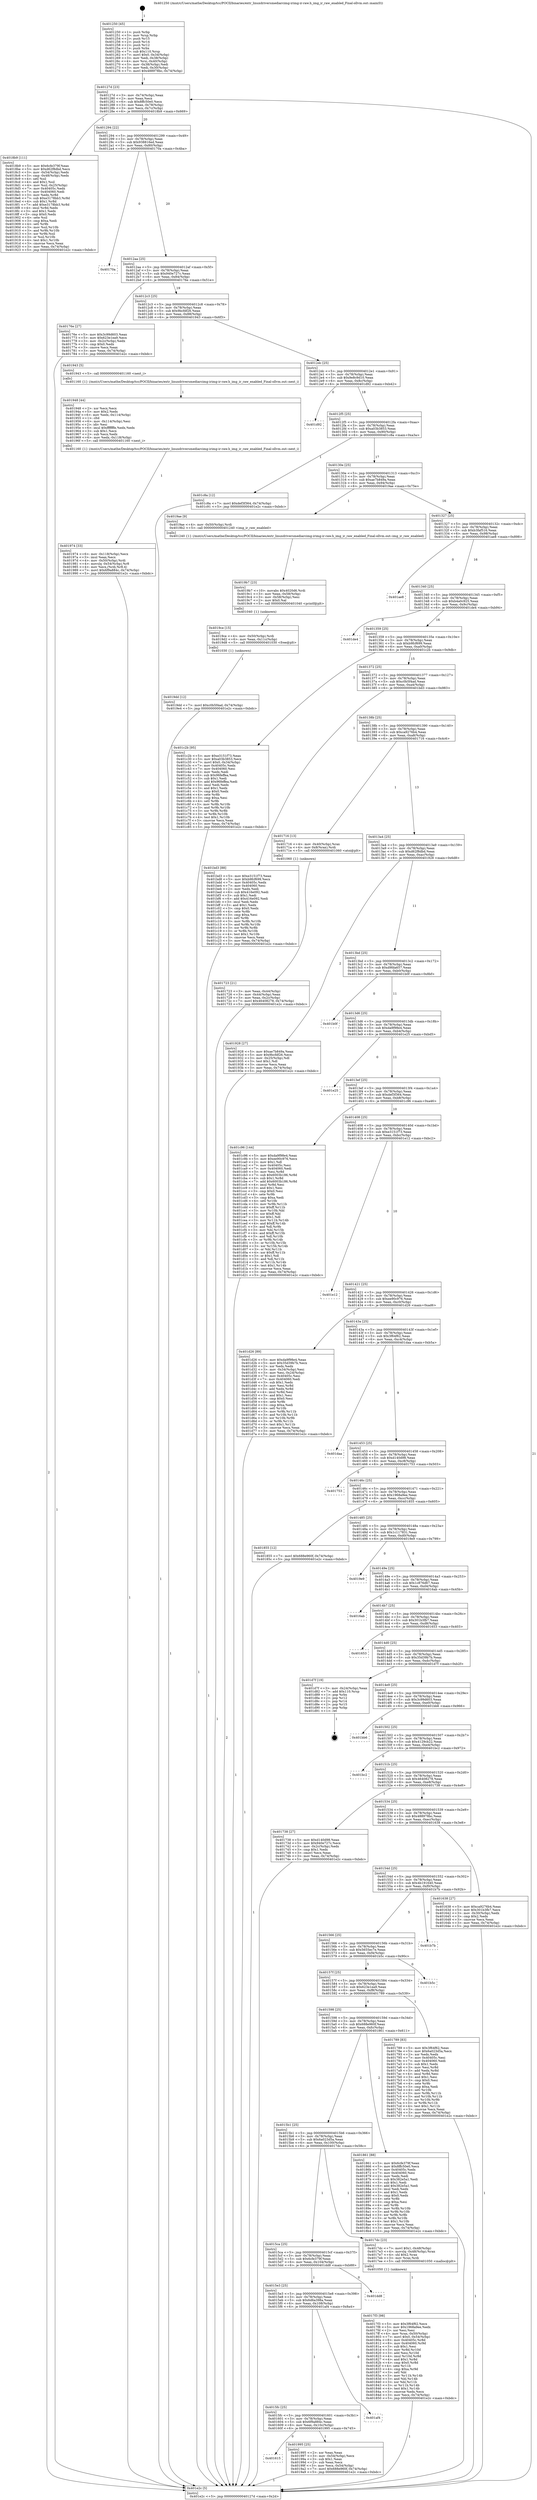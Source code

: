 digraph "0x401250" {
  label = "0x401250 (/mnt/c/Users/mathe/Desktop/tcc/POCII/binaries/extr_linuxdriversmediarcimg-irimg-ir-raw.h_img_ir_raw_enabled_Final-ollvm.out::main(0))"
  labelloc = "t"
  node[shape=record]

  Entry [label="",width=0.3,height=0.3,shape=circle,fillcolor=black,style=filled]
  "0x40127d" [label="{
     0x40127d [23]\l
     | [instrs]\l
     &nbsp;&nbsp;0x40127d \<+3\>: mov -0x74(%rbp),%eax\l
     &nbsp;&nbsp;0x401280 \<+2\>: mov %eax,%ecx\l
     &nbsp;&nbsp;0x401282 \<+6\>: sub $0x8ffc50e0,%ecx\l
     &nbsp;&nbsp;0x401288 \<+3\>: mov %eax,-0x78(%rbp)\l
     &nbsp;&nbsp;0x40128b \<+3\>: mov %ecx,-0x7c(%rbp)\l
     &nbsp;&nbsp;0x40128e \<+6\>: je 00000000004018b9 \<main+0x669\>\l
  }"]
  "0x4018b9" [label="{
     0x4018b9 [111]\l
     | [instrs]\l
     &nbsp;&nbsp;0x4018b9 \<+5\>: mov $0x6cfe379f,%eax\l
     &nbsp;&nbsp;0x4018be \<+5\>: mov $0xd62f8dbd,%ecx\l
     &nbsp;&nbsp;0x4018c3 \<+3\>: mov -0x54(%rbp),%edx\l
     &nbsp;&nbsp;0x4018c6 \<+3\>: cmp -0x48(%rbp),%edx\l
     &nbsp;&nbsp;0x4018c9 \<+4\>: setl %sil\l
     &nbsp;&nbsp;0x4018cd \<+4\>: and $0x1,%sil\l
     &nbsp;&nbsp;0x4018d1 \<+4\>: mov %sil,-0x25(%rbp)\l
     &nbsp;&nbsp;0x4018d5 \<+7\>: mov 0x40405c,%edx\l
     &nbsp;&nbsp;0x4018dc \<+7\>: mov 0x404060,%edi\l
     &nbsp;&nbsp;0x4018e3 \<+3\>: mov %edx,%r8d\l
     &nbsp;&nbsp;0x4018e6 \<+7\>: sub $0xe3178bb3,%r8d\l
     &nbsp;&nbsp;0x4018ed \<+4\>: sub $0x1,%r8d\l
     &nbsp;&nbsp;0x4018f1 \<+7\>: add $0xe3178bb3,%r8d\l
     &nbsp;&nbsp;0x4018f8 \<+4\>: imul %r8d,%edx\l
     &nbsp;&nbsp;0x4018fc \<+3\>: and $0x1,%edx\l
     &nbsp;&nbsp;0x4018ff \<+3\>: cmp $0x0,%edx\l
     &nbsp;&nbsp;0x401902 \<+4\>: sete %sil\l
     &nbsp;&nbsp;0x401906 \<+3\>: cmp $0xa,%edi\l
     &nbsp;&nbsp;0x401909 \<+4\>: setl %r9b\l
     &nbsp;&nbsp;0x40190d \<+3\>: mov %sil,%r10b\l
     &nbsp;&nbsp;0x401910 \<+3\>: and %r9b,%r10b\l
     &nbsp;&nbsp;0x401913 \<+3\>: xor %r9b,%sil\l
     &nbsp;&nbsp;0x401916 \<+3\>: or %sil,%r10b\l
     &nbsp;&nbsp;0x401919 \<+4\>: test $0x1,%r10b\l
     &nbsp;&nbsp;0x40191d \<+3\>: cmovne %ecx,%eax\l
     &nbsp;&nbsp;0x401920 \<+3\>: mov %eax,-0x74(%rbp)\l
     &nbsp;&nbsp;0x401923 \<+5\>: jmp 0000000000401e2c \<main+0xbdc\>\l
  }"]
  "0x401294" [label="{
     0x401294 [22]\l
     | [instrs]\l
     &nbsp;&nbsp;0x401294 \<+5\>: jmp 0000000000401299 \<main+0x49\>\l
     &nbsp;&nbsp;0x401299 \<+3\>: mov -0x78(%rbp),%eax\l
     &nbsp;&nbsp;0x40129c \<+5\>: sub $0x938816ed,%eax\l
     &nbsp;&nbsp;0x4012a1 \<+3\>: mov %eax,-0x80(%rbp)\l
     &nbsp;&nbsp;0x4012a4 \<+6\>: je 000000000040170a \<main+0x4ba\>\l
  }"]
  Exit [label="",width=0.3,height=0.3,shape=circle,fillcolor=black,style=filled,peripheries=2]
  "0x40170a" [label="{
     0x40170a\l
  }", style=dashed]
  "0x4012aa" [label="{
     0x4012aa [25]\l
     | [instrs]\l
     &nbsp;&nbsp;0x4012aa \<+5\>: jmp 00000000004012af \<main+0x5f\>\l
     &nbsp;&nbsp;0x4012af \<+3\>: mov -0x78(%rbp),%eax\l
     &nbsp;&nbsp;0x4012b2 \<+5\>: sub $0x940e727c,%eax\l
     &nbsp;&nbsp;0x4012b7 \<+6\>: mov %eax,-0x84(%rbp)\l
     &nbsp;&nbsp;0x4012bd \<+6\>: je 000000000040176e \<main+0x51e\>\l
  }"]
  "0x4019dd" [label="{
     0x4019dd [12]\l
     | [instrs]\l
     &nbsp;&nbsp;0x4019dd \<+7\>: movl $0xc0b5f4ad,-0x74(%rbp)\l
     &nbsp;&nbsp;0x4019e4 \<+5\>: jmp 0000000000401e2c \<main+0xbdc\>\l
  }"]
  "0x40176e" [label="{
     0x40176e [27]\l
     | [instrs]\l
     &nbsp;&nbsp;0x40176e \<+5\>: mov $0x3c99d603,%eax\l
     &nbsp;&nbsp;0x401773 \<+5\>: mov $0x623e1ea9,%ecx\l
     &nbsp;&nbsp;0x401778 \<+3\>: mov -0x2c(%rbp),%edx\l
     &nbsp;&nbsp;0x40177b \<+3\>: cmp $0x0,%edx\l
     &nbsp;&nbsp;0x40177e \<+3\>: cmove %ecx,%eax\l
     &nbsp;&nbsp;0x401781 \<+3\>: mov %eax,-0x74(%rbp)\l
     &nbsp;&nbsp;0x401784 \<+5\>: jmp 0000000000401e2c \<main+0xbdc\>\l
  }"]
  "0x4012c3" [label="{
     0x4012c3 [25]\l
     | [instrs]\l
     &nbsp;&nbsp;0x4012c3 \<+5\>: jmp 00000000004012c8 \<main+0x78\>\l
     &nbsp;&nbsp;0x4012c8 \<+3\>: mov -0x78(%rbp),%eax\l
     &nbsp;&nbsp;0x4012cb \<+5\>: sub $0x9bcfdf26,%eax\l
     &nbsp;&nbsp;0x4012d0 \<+6\>: mov %eax,-0x88(%rbp)\l
     &nbsp;&nbsp;0x4012d6 \<+6\>: je 0000000000401943 \<main+0x6f3\>\l
  }"]
  "0x4019ce" [label="{
     0x4019ce [15]\l
     | [instrs]\l
     &nbsp;&nbsp;0x4019ce \<+4\>: mov -0x50(%rbp),%rdi\l
     &nbsp;&nbsp;0x4019d2 \<+6\>: mov %eax,-0x11c(%rbp)\l
     &nbsp;&nbsp;0x4019d8 \<+5\>: call 0000000000401030 \<free@plt\>\l
     | [calls]\l
     &nbsp;&nbsp;0x401030 \{1\} (unknown)\l
  }"]
  "0x401943" [label="{
     0x401943 [5]\l
     | [instrs]\l
     &nbsp;&nbsp;0x401943 \<+5\>: call 0000000000401160 \<next_i\>\l
     | [calls]\l
     &nbsp;&nbsp;0x401160 \{1\} (/mnt/c/Users/mathe/Desktop/tcc/POCII/binaries/extr_linuxdriversmediarcimg-irimg-ir-raw.h_img_ir_raw_enabled_Final-ollvm.out::next_i)\l
  }"]
  "0x4012dc" [label="{
     0x4012dc [25]\l
     | [instrs]\l
     &nbsp;&nbsp;0x4012dc \<+5\>: jmp 00000000004012e1 \<main+0x91\>\l
     &nbsp;&nbsp;0x4012e1 \<+3\>: mov -0x78(%rbp),%eax\l
     &nbsp;&nbsp;0x4012e4 \<+5\>: sub $0x9e8c9d10,%eax\l
     &nbsp;&nbsp;0x4012e9 \<+6\>: mov %eax,-0x8c(%rbp)\l
     &nbsp;&nbsp;0x4012ef \<+6\>: je 0000000000401d92 \<main+0xb42\>\l
  }"]
  "0x4019b7" [label="{
     0x4019b7 [23]\l
     | [instrs]\l
     &nbsp;&nbsp;0x4019b7 \<+10\>: movabs $0x4020d6,%rdi\l
     &nbsp;&nbsp;0x4019c1 \<+3\>: mov %eax,-0x58(%rbp)\l
     &nbsp;&nbsp;0x4019c4 \<+3\>: mov -0x58(%rbp),%esi\l
     &nbsp;&nbsp;0x4019c7 \<+2\>: mov $0x0,%al\l
     &nbsp;&nbsp;0x4019c9 \<+5\>: call 0000000000401040 \<printf@plt\>\l
     | [calls]\l
     &nbsp;&nbsp;0x401040 \{1\} (unknown)\l
  }"]
  "0x401d92" [label="{
     0x401d92\l
  }", style=dashed]
  "0x4012f5" [label="{
     0x4012f5 [25]\l
     | [instrs]\l
     &nbsp;&nbsp;0x4012f5 \<+5\>: jmp 00000000004012fa \<main+0xaa\>\l
     &nbsp;&nbsp;0x4012fa \<+3\>: mov -0x78(%rbp),%eax\l
     &nbsp;&nbsp;0x4012fd \<+5\>: sub $0xa03b3853,%eax\l
     &nbsp;&nbsp;0x401302 \<+6\>: mov %eax,-0x90(%rbp)\l
     &nbsp;&nbsp;0x401308 \<+6\>: je 0000000000401c8a \<main+0xa3a\>\l
  }"]
  "0x401615" [label="{
     0x401615\l
  }", style=dashed]
  "0x401c8a" [label="{
     0x401c8a [12]\l
     | [instrs]\l
     &nbsp;&nbsp;0x401c8a \<+7\>: movl $0xdef3f364,-0x74(%rbp)\l
     &nbsp;&nbsp;0x401c91 \<+5\>: jmp 0000000000401e2c \<main+0xbdc\>\l
  }"]
  "0x40130e" [label="{
     0x40130e [25]\l
     | [instrs]\l
     &nbsp;&nbsp;0x40130e \<+5\>: jmp 0000000000401313 \<main+0xc3\>\l
     &nbsp;&nbsp;0x401313 \<+3\>: mov -0x78(%rbp),%eax\l
     &nbsp;&nbsp;0x401316 \<+5\>: sub $0xae7b849a,%eax\l
     &nbsp;&nbsp;0x40131b \<+6\>: mov %eax,-0x94(%rbp)\l
     &nbsp;&nbsp;0x401321 \<+6\>: je 00000000004019ae \<main+0x75e\>\l
  }"]
  "0x401995" [label="{
     0x401995 [25]\l
     | [instrs]\l
     &nbsp;&nbsp;0x401995 \<+2\>: xor %eax,%eax\l
     &nbsp;&nbsp;0x401997 \<+3\>: mov -0x54(%rbp),%ecx\l
     &nbsp;&nbsp;0x40199a \<+3\>: sub $0x1,%eax\l
     &nbsp;&nbsp;0x40199d \<+2\>: sub %eax,%ecx\l
     &nbsp;&nbsp;0x40199f \<+3\>: mov %ecx,-0x54(%rbp)\l
     &nbsp;&nbsp;0x4019a2 \<+7\>: movl $0x688e960f,-0x74(%rbp)\l
     &nbsp;&nbsp;0x4019a9 \<+5\>: jmp 0000000000401e2c \<main+0xbdc\>\l
  }"]
  "0x4019ae" [label="{
     0x4019ae [9]\l
     | [instrs]\l
     &nbsp;&nbsp;0x4019ae \<+4\>: mov -0x50(%rbp),%rdi\l
     &nbsp;&nbsp;0x4019b2 \<+5\>: call 0000000000401240 \<img_ir_raw_enabled\>\l
     | [calls]\l
     &nbsp;&nbsp;0x401240 \{1\} (/mnt/c/Users/mathe/Desktop/tcc/POCII/binaries/extr_linuxdriversmediarcimg-irimg-ir-raw.h_img_ir_raw_enabled_Final-ollvm.out::img_ir_raw_enabled)\l
  }"]
  "0x401327" [label="{
     0x401327 [25]\l
     | [instrs]\l
     &nbsp;&nbsp;0x401327 \<+5\>: jmp 000000000040132c \<main+0xdc\>\l
     &nbsp;&nbsp;0x40132c \<+3\>: mov -0x78(%rbp),%eax\l
     &nbsp;&nbsp;0x40132f \<+5\>: sub $0xb3faf516,%eax\l
     &nbsp;&nbsp;0x401334 \<+6\>: mov %eax,-0x98(%rbp)\l
     &nbsp;&nbsp;0x40133a \<+6\>: je 0000000000401ae8 \<main+0x898\>\l
  }"]
  "0x4015fc" [label="{
     0x4015fc [25]\l
     | [instrs]\l
     &nbsp;&nbsp;0x4015fc \<+5\>: jmp 0000000000401601 \<main+0x3b1\>\l
     &nbsp;&nbsp;0x401601 \<+3\>: mov -0x78(%rbp),%eax\l
     &nbsp;&nbsp;0x401604 \<+5\>: sub $0x6f9a884c,%eax\l
     &nbsp;&nbsp;0x401609 \<+6\>: mov %eax,-0x10c(%rbp)\l
     &nbsp;&nbsp;0x40160f \<+6\>: je 0000000000401995 \<main+0x745\>\l
  }"]
  "0x401ae8" [label="{
     0x401ae8\l
  }", style=dashed]
  "0x401340" [label="{
     0x401340 [25]\l
     | [instrs]\l
     &nbsp;&nbsp;0x401340 \<+5\>: jmp 0000000000401345 \<main+0xf5\>\l
     &nbsp;&nbsp;0x401345 \<+3\>: mov -0x78(%rbp),%eax\l
     &nbsp;&nbsp;0x401348 \<+5\>: sub $0xb4a0c925,%eax\l
     &nbsp;&nbsp;0x40134d \<+6\>: mov %eax,-0x9c(%rbp)\l
     &nbsp;&nbsp;0x401353 \<+6\>: je 0000000000401de4 \<main+0xb94\>\l
  }"]
  "0x401af4" [label="{
     0x401af4\l
  }", style=dashed]
  "0x401de4" [label="{
     0x401de4\l
  }", style=dashed]
  "0x401359" [label="{
     0x401359 [25]\l
     | [instrs]\l
     &nbsp;&nbsp;0x401359 \<+5\>: jmp 000000000040135e \<main+0x10e\>\l
     &nbsp;&nbsp;0x40135e \<+3\>: mov -0x78(%rbp),%eax\l
     &nbsp;&nbsp;0x401361 \<+5\>: sub $0xb9fcf699,%eax\l
     &nbsp;&nbsp;0x401366 \<+6\>: mov %eax,-0xa0(%rbp)\l
     &nbsp;&nbsp;0x40136c \<+6\>: je 0000000000401c2b \<main+0x9db\>\l
  }"]
  "0x4015e3" [label="{
     0x4015e3 [25]\l
     | [instrs]\l
     &nbsp;&nbsp;0x4015e3 \<+5\>: jmp 00000000004015e8 \<main+0x398\>\l
     &nbsp;&nbsp;0x4015e8 \<+3\>: mov -0x78(%rbp),%eax\l
     &nbsp;&nbsp;0x4015eb \<+5\>: sub $0x6d6a398a,%eax\l
     &nbsp;&nbsp;0x4015f0 \<+6\>: mov %eax,-0x108(%rbp)\l
     &nbsp;&nbsp;0x4015f6 \<+6\>: je 0000000000401af4 \<main+0x8a4\>\l
  }"]
  "0x401c2b" [label="{
     0x401c2b [95]\l
     | [instrs]\l
     &nbsp;&nbsp;0x401c2b \<+5\>: mov $0xe3151f73,%eax\l
     &nbsp;&nbsp;0x401c30 \<+5\>: mov $0xa03b3853,%ecx\l
     &nbsp;&nbsp;0x401c35 \<+7\>: movl $0x0,-0x34(%rbp)\l
     &nbsp;&nbsp;0x401c3c \<+7\>: mov 0x40405c,%edx\l
     &nbsp;&nbsp;0x401c43 \<+7\>: mov 0x404060,%esi\l
     &nbsp;&nbsp;0x401c4a \<+2\>: mov %edx,%edi\l
     &nbsp;&nbsp;0x401c4c \<+6\>: sub $0x96feffea,%edi\l
     &nbsp;&nbsp;0x401c52 \<+3\>: sub $0x1,%edi\l
     &nbsp;&nbsp;0x401c55 \<+6\>: add $0x96feffea,%edi\l
     &nbsp;&nbsp;0x401c5b \<+3\>: imul %edi,%edx\l
     &nbsp;&nbsp;0x401c5e \<+3\>: and $0x1,%edx\l
     &nbsp;&nbsp;0x401c61 \<+3\>: cmp $0x0,%edx\l
     &nbsp;&nbsp;0x401c64 \<+4\>: sete %r8b\l
     &nbsp;&nbsp;0x401c68 \<+3\>: cmp $0xa,%esi\l
     &nbsp;&nbsp;0x401c6b \<+4\>: setl %r9b\l
     &nbsp;&nbsp;0x401c6f \<+3\>: mov %r8b,%r10b\l
     &nbsp;&nbsp;0x401c72 \<+3\>: and %r9b,%r10b\l
     &nbsp;&nbsp;0x401c75 \<+3\>: xor %r9b,%r8b\l
     &nbsp;&nbsp;0x401c78 \<+3\>: or %r8b,%r10b\l
     &nbsp;&nbsp;0x401c7b \<+4\>: test $0x1,%r10b\l
     &nbsp;&nbsp;0x401c7f \<+3\>: cmovne %ecx,%eax\l
     &nbsp;&nbsp;0x401c82 \<+3\>: mov %eax,-0x74(%rbp)\l
     &nbsp;&nbsp;0x401c85 \<+5\>: jmp 0000000000401e2c \<main+0xbdc\>\l
  }"]
  "0x401372" [label="{
     0x401372 [25]\l
     | [instrs]\l
     &nbsp;&nbsp;0x401372 \<+5\>: jmp 0000000000401377 \<main+0x127\>\l
     &nbsp;&nbsp;0x401377 \<+3\>: mov -0x78(%rbp),%eax\l
     &nbsp;&nbsp;0x40137a \<+5\>: sub $0xc0b5f4ad,%eax\l
     &nbsp;&nbsp;0x40137f \<+6\>: mov %eax,-0xa4(%rbp)\l
     &nbsp;&nbsp;0x401385 \<+6\>: je 0000000000401bd3 \<main+0x983\>\l
  }"]
  "0x401dd8" [label="{
     0x401dd8\l
  }", style=dashed]
  "0x401bd3" [label="{
     0x401bd3 [88]\l
     | [instrs]\l
     &nbsp;&nbsp;0x401bd3 \<+5\>: mov $0xe3151f73,%eax\l
     &nbsp;&nbsp;0x401bd8 \<+5\>: mov $0xb9fcf699,%ecx\l
     &nbsp;&nbsp;0x401bdd \<+7\>: mov 0x40405c,%edx\l
     &nbsp;&nbsp;0x401be4 \<+7\>: mov 0x404060,%esi\l
     &nbsp;&nbsp;0x401beb \<+2\>: mov %edx,%edi\l
     &nbsp;&nbsp;0x401bed \<+6\>: sub $0x416e092,%edi\l
     &nbsp;&nbsp;0x401bf3 \<+3\>: sub $0x1,%edi\l
     &nbsp;&nbsp;0x401bf6 \<+6\>: add $0x416e092,%edi\l
     &nbsp;&nbsp;0x401bfc \<+3\>: imul %edi,%edx\l
     &nbsp;&nbsp;0x401bff \<+3\>: and $0x1,%edx\l
     &nbsp;&nbsp;0x401c02 \<+3\>: cmp $0x0,%edx\l
     &nbsp;&nbsp;0x401c05 \<+4\>: sete %r8b\l
     &nbsp;&nbsp;0x401c09 \<+3\>: cmp $0xa,%esi\l
     &nbsp;&nbsp;0x401c0c \<+4\>: setl %r9b\l
     &nbsp;&nbsp;0x401c10 \<+3\>: mov %r8b,%r10b\l
     &nbsp;&nbsp;0x401c13 \<+3\>: and %r9b,%r10b\l
     &nbsp;&nbsp;0x401c16 \<+3\>: xor %r9b,%r8b\l
     &nbsp;&nbsp;0x401c19 \<+3\>: or %r8b,%r10b\l
     &nbsp;&nbsp;0x401c1c \<+4\>: test $0x1,%r10b\l
     &nbsp;&nbsp;0x401c20 \<+3\>: cmovne %ecx,%eax\l
     &nbsp;&nbsp;0x401c23 \<+3\>: mov %eax,-0x74(%rbp)\l
     &nbsp;&nbsp;0x401c26 \<+5\>: jmp 0000000000401e2c \<main+0xbdc\>\l
  }"]
  "0x40138b" [label="{
     0x40138b [25]\l
     | [instrs]\l
     &nbsp;&nbsp;0x40138b \<+5\>: jmp 0000000000401390 \<main+0x140\>\l
     &nbsp;&nbsp;0x401390 \<+3\>: mov -0x78(%rbp),%eax\l
     &nbsp;&nbsp;0x401393 \<+5\>: sub $0xca9276b4,%eax\l
     &nbsp;&nbsp;0x401398 \<+6\>: mov %eax,-0xa8(%rbp)\l
     &nbsp;&nbsp;0x40139e \<+6\>: je 0000000000401716 \<main+0x4c6\>\l
  }"]
  "0x401974" [label="{
     0x401974 [33]\l
     | [instrs]\l
     &nbsp;&nbsp;0x401974 \<+6\>: mov -0x118(%rbp),%ecx\l
     &nbsp;&nbsp;0x40197a \<+3\>: imul %eax,%ecx\l
     &nbsp;&nbsp;0x40197d \<+4\>: mov -0x50(%rbp),%rdi\l
     &nbsp;&nbsp;0x401981 \<+4\>: movslq -0x54(%rbp),%r8\l
     &nbsp;&nbsp;0x401985 \<+4\>: mov %ecx,(%rdi,%r8,4)\l
     &nbsp;&nbsp;0x401989 \<+7\>: movl $0x6f9a884c,-0x74(%rbp)\l
     &nbsp;&nbsp;0x401990 \<+5\>: jmp 0000000000401e2c \<main+0xbdc\>\l
  }"]
  "0x401716" [label="{
     0x401716 [13]\l
     | [instrs]\l
     &nbsp;&nbsp;0x401716 \<+4\>: mov -0x40(%rbp),%rax\l
     &nbsp;&nbsp;0x40171a \<+4\>: mov 0x8(%rax),%rdi\l
     &nbsp;&nbsp;0x40171e \<+5\>: call 0000000000401060 \<atoi@plt\>\l
     | [calls]\l
     &nbsp;&nbsp;0x401060 \{1\} (unknown)\l
  }"]
  "0x4013a4" [label="{
     0x4013a4 [25]\l
     | [instrs]\l
     &nbsp;&nbsp;0x4013a4 \<+5\>: jmp 00000000004013a9 \<main+0x159\>\l
     &nbsp;&nbsp;0x4013a9 \<+3\>: mov -0x78(%rbp),%eax\l
     &nbsp;&nbsp;0x4013ac \<+5\>: sub $0xd62f8dbd,%eax\l
     &nbsp;&nbsp;0x4013b1 \<+6\>: mov %eax,-0xac(%rbp)\l
     &nbsp;&nbsp;0x4013b7 \<+6\>: je 0000000000401928 \<main+0x6d8\>\l
  }"]
  "0x401948" [label="{
     0x401948 [44]\l
     | [instrs]\l
     &nbsp;&nbsp;0x401948 \<+2\>: xor %ecx,%ecx\l
     &nbsp;&nbsp;0x40194a \<+5\>: mov $0x2,%edx\l
     &nbsp;&nbsp;0x40194f \<+6\>: mov %edx,-0x114(%rbp)\l
     &nbsp;&nbsp;0x401955 \<+1\>: cltd\l
     &nbsp;&nbsp;0x401956 \<+6\>: mov -0x114(%rbp),%esi\l
     &nbsp;&nbsp;0x40195c \<+2\>: idiv %esi\l
     &nbsp;&nbsp;0x40195e \<+6\>: imul $0xfffffffe,%edx,%edx\l
     &nbsp;&nbsp;0x401964 \<+3\>: sub $0x1,%ecx\l
     &nbsp;&nbsp;0x401967 \<+2\>: sub %ecx,%edx\l
     &nbsp;&nbsp;0x401969 \<+6\>: mov %edx,-0x118(%rbp)\l
     &nbsp;&nbsp;0x40196f \<+5\>: call 0000000000401160 \<next_i\>\l
     | [calls]\l
     &nbsp;&nbsp;0x401160 \{1\} (/mnt/c/Users/mathe/Desktop/tcc/POCII/binaries/extr_linuxdriversmediarcimg-irimg-ir-raw.h_img_ir_raw_enabled_Final-ollvm.out::next_i)\l
  }"]
  "0x401928" [label="{
     0x401928 [27]\l
     | [instrs]\l
     &nbsp;&nbsp;0x401928 \<+5\>: mov $0xae7b849a,%eax\l
     &nbsp;&nbsp;0x40192d \<+5\>: mov $0x9bcfdf26,%ecx\l
     &nbsp;&nbsp;0x401932 \<+3\>: mov -0x25(%rbp),%dl\l
     &nbsp;&nbsp;0x401935 \<+3\>: test $0x1,%dl\l
     &nbsp;&nbsp;0x401938 \<+3\>: cmovne %ecx,%eax\l
     &nbsp;&nbsp;0x40193b \<+3\>: mov %eax,-0x74(%rbp)\l
     &nbsp;&nbsp;0x40193e \<+5\>: jmp 0000000000401e2c \<main+0xbdc\>\l
  }"]
  "0x4013bd" [label="{
     0x4013bd [25]\l
     | [instrs]\l
     &nbsp;&nbsp;0x4013bd \<+5\>: jmp 00000000004013c2 \<main+0x172\>\l
     &nbsp;&nbsp;0x4013c2 \<+3\>: mov -0x78(%rbp),%eax\l
     &nbsp;&nbsp;0x4013c5 \<+5\>: sub $0xd9fda657,%eax\l
     &nbsp;&nbsp;0x4013ca \<+6\>: mov %eax,-0xb0(%rbp)\l
     &nbsp;&nbsp;0x4013d0 \<+6\>: je 0000000000401b0f \<main+0x8bf\>\l
  }"]
  "0x4017f3" [label="{
     0x4017f3 [98]\l
     | [instrs]\l
     &nbsp;&nbsp;0x4017f3 \<+5\>: mov $0x3f64f62,%ecx\l
     &nbsp;&nbsp;0x4017f8 \<+5\>: mov $0x1968a9ee,%edx\l
     &nbsp;&nbsp;0x4017fd \<+2\>: xor %esi,%esi\l
     &nbsp;&nbsp;0x4017ff \<+4\>: mov %rax,-0x50(%rbp)\l
     &nbsp;&nbsp;0x401803 \<+7\>: movl $0x0,-0x54(%rbp)\l
     &nbsp;&nbsp;0x40180a \<+8\>: mov 0x40405c,%r8d\l
     &nbsp;&nbsp;0x401812 \<+8\>: mov 0x404060,%r9d\l
     &nbsp;&nbsp;0x40181a \<+3\>: sub $0x1,%esi\l
     &nbsp;&nbsp;0x40181d \<+3\>: mov %r8d,%r10d\l
     &nbsp;&nbsp;0x401820 \<+3\>: add %esi,%r10d\l
     &nbsp;&nbsp;0x401823 \<+4\>: imul %r10d,%r8d\l
     &nbsp;&nbsp;0x401827 \<+4\>: and $0x1,%r8d\l
     &nbsp;&nbsp;0x40182b \<+4\>: cmp $0x0,%r8d\l
     &nbsp;&nbsp;0x40182f \<+4\>: sete %r11b\l
     &nbsp;&nbsp;0x401833 \<+4\>: cmp $0xa,%r9d\l
     &nbsp;&nbsp;0x401837 \<+3\>: setl %bl\l
     &nbsp;&nbsp;0x40183a \<+3\>: mov %r11b,%r14b\l
     &nbsp;&nbsp;0x40183d \<+3\>: and %bl,%r14b\l
     &nbsp;&nbsp;0x401840 \<+3\>: xor %bl,%r11b\l
     &nbsp;&nbsp;0x401843 \<+3\>: or %r11b,%r14b\l
     &nbsp;&nbsp;0x401846 \<+4\>: test $0x1,%r14b\l
     &nbsp;&nbsp;0x40184a \<+3\>: cmovne %edx,%ecx\l
     &nbsp;&nbsp;0x40184d \<+3\>: mov %ecx,-0x74(%rbp)\l
     &nbsp;&nbsp;0x401850 \<+5\>: jmp 0000000000401e2c \<main+0xbdc\>\l
  }"]
  "0x401b0f" [label="{
     0x401b0f\l
  }", style=dashed]
  "0x4013d6" [label="{
     0x4013d6 [25]\l
     | [instrs]\l
     &nbsp;&nbsp;0x4013d6 \<+5\>: jmp 00000000004013db \<main+0x18b\>\l
     &nbsp;&nbsp;0x4013db \<+3\>: mov -0x78(%rbp),%eax\l
     &nbsp;&nbsp;0x4013de \<+5\>: sub $0xda9f98e4,%eax\l
     &nbsp;&nbsp;0x4013e3 \<+6\>: mov %eax,-0xb4(%rbp)\l
     &nbsp;&nbsp;0x4013e9 \<+6\>: je 0000000000401e25 \<main+0xbd5\>\l
  }"]
  "0x4015ca" [label="{
     0x4015ca [25]\l
     | [instrs]\l
     &nbsp;&nbsp;0x4015ca \<+5\>: jmp 00000000004015cf \<main+0x37f\>\l
     &nbsp;&nbsp;0x4015cf \<+3\>: mov -0x78(%rbp),%eax\l
     &nbsp;&nbsp;0x4015d2 \<+5\>: sub $0x6cfe379f,%eax\l
     &nbsp;&nbsp;0x4015d7 \<+6\>: mov %eax,-0x104(%rbp)\l
     &nbsp;&nbsp;0x4015dd \<+6\>: je 0000000000401dd8 \<main+0xb88\>\l
  }"]
  "0x401e25" [label="{
     0x401e25\l
  }", style=dashed]
  "0x4013ef" [label="{
     0x4013ef [25]\l
     | [instrs]\l
     &nbsp;&nbsp;0x4013ef \<+5\>: jmp 00000000004013f4 \<main+0x1a4\>\l
     &nbsp;&nbsp;0x4013f4 \<+3\>: mov -0x78(%rbp),%eax\l
     &nbsp;&nbsp;0x4013f7 \<+5\>: sub $0xdef3f364,%eax\l
     &nbsp;&nbsp;0x4013fc \<+6\>: mov %eax,-0xb8(%rbp)\l
     &nbsp;&nbsp;0x401402 \<+6\>: je 0000000000401c96 \<main+0xa46\>\l
  }"]
  "0x4017dc" [label="{
     0x4017dc [23]\l
     | [instrs]\l
     &nbsp;&nbsp;0x4017dc \<+7\>: movl $0x1,-0x48(%rbp)\l
     &nbsp;&nbsp;0x4017e3 \<+4\>: movslq -0x48(%rbp),%rax\l
     &nbsp;&nbsp;0x4017e7 \<+4\>: shl $0x2,%rax\l
     &nbsp;&nbsp;0x4017eb \<+3\>: mov %rax,%rdi\l
     &nbsp;&nbsp;0x4017ee \<+5\>: call 0000000000401050 \<malloc@plt\>\l
     | [calls]\l
     &nbsp;&nbsp;0x401050 \{1\} (unknown)\l
  }"]
  "0x401c96" [label="{
     0x401c96 [144]\l
     | [instrs]\l
     &nbsp;&nbsp;0x401c96 \<+5\>: mov $0xda9f98e4,%eax\l
     &nbsp;&nbsp;0x401c9b \<+5\>: mov $0xee90c976,%ecx\l
     &nbsp;&nbsp;0x401ca0 \<+2\>: mov $0x1,%dl\l
     &nbsp;&nbsp;0x401ca2 \<+7\>: mov 0x40405c,%esi\l
     &nbsp;&nbsp;0x401ca9 \<+7\>: mov 0x404060,%edi\l
     &nbsp;&nbsp;0x401cb0 \<+3\>: mov %esi,%r8d\l
     &nbsp;&nbsp;0x401cb3 \<+7\>: sub $0x6003b186,%r8d\l
     &nbsp;&nbsp;0x401cba \<+4\>: sub $0x1,%r8d\l
     &nbsp;&nbsp;0x401cbe \<+7\>: add $0x6003b186,%r8d\l
     &nbsp;&nbsp;0x401cc5 \<+4\>: imul %r8d,%esi\l
     &nbsp;&nbsp;0x401cc9 \<+3\>: and $0x1,%esi\l
     &nbsp;&nbsp;0x401ccc \<+3\>: cmp $0x0,%esi\l
     &nbsp;&nbsp;0x401ccf \<+4\>: sete %r9b\l
     &nbsp;&nbsp;0x401cd3 \<+3\>: cmp $0xa,%edi\l
     &nbsp;&nbsp;0x401cd6 \<+4\>: setl %r10b\l
     &nbsp;&nbsp;0x401cda \<+3\>: mov %r9b,%r11b\l
     &nbsp;&nbsp;0x401cdd \<+4\>: xor $0xff,%r11b\l
     &nbsp;&nbsp;0x401ce1 \<+3\>: mov %r10b,%bl\l
     &nbsp;&nbsp;0x401ce4 \<+3\>: xor $0xff,%bl\l
     &nbsp;&nbsp;0x401ce7 \<+3\>: xor $0x1,%dl\l
     &nbsp;&nbsp;0x401cea \<+3\>: mov %r11b,%r14b\l
     &nbsp;&nbsp;0x401ced \<+4\>: and $0xff,%r14b\l
     &nbsp;&nbsp;0x401cf1 \<+3\>: and %dl,%r9b\l
     &nbsp;&nbsp;0x401cf4 \<+3\>: mov %bl,%r15b\l
     &nbsp;&nbsp;0x401cf7 \<+4\>: and $0xff,%r15b\l
     &nbsp;&nbsp;0x401cfb \<+3\>: and %dl,%r10b\l
     &nbsp;&nbsp;0x401cfe \<+3\>: or %r9b,%r14b\l
     &nbsp;&nbsp;0x401d01 \<+3\>: or %r10b,%r15b\l
     &nbsp;&nbsp;0x401d04 \<+3\>: xor %r15b,%r14b\l
     &nbsp;&nbsp;0x401d07 \<+3\>: or %bl,%r11b\l
     &nbsp;&nbsp;0x401d0a \<+4\>: xor $0xff,%r11b\l
     &nbsp;&nbsp;0x401d0e \<+3\>: or $0x1,%dl\l
     &nbsp;&nbsp;0x401d11 \<+3\>: and %dl,%r11b\l
     &nbsp;&nbsp;0x401d14 \<+3\>: or %r11b,%r14b\l
     &nbsp;&nbsp;0x401d17 \<+4\>: test $0x1,%r14b\l
     &nbsp;&nbsp;0x401d1b \<+3\>: cmovne %ecx,%eax\l
     &nbsp;&nbsp;0x401d1e \<+3\>: mov %eax,-0x74(%rbp)\l
     &nbsp;&nbsp;0x401d21 \<+5\>: jmp 0000000000401e2c \<main+0xbdc\>\l
  }"]
  "0x401408" [label="{
     0x401408 [25]\l
     | [instrs]\l
     &nbsp;&nbsp;0x401408 \<+5\>: jmp 000000000040140d \<main+0x1bd\>\l
     &nbsp;&nbsp;0x40140d \<+3\>: mov -0x78(%rbp),%eax\l
     &nbsp;&nbsp;0x401410 \<+5\>: sub $0xe3151f73,%eax\l
     &nbsp;&nbsp;0x401415 \<+6\>: mov %eax,-0xbc(%rbp)\l
     &nbsp;&nbsp;0x40141b \<+6\>: je 0000000000401e12 \<main+0xbc2\>\l
  }"]
  "0x4015b1" [label="{
     0x4015b1 [25]\l
     | [instrs]\l
     &nbsp;&nbsp;0x4015b1 \<+5\>: jmp 00000000004015b6 \<main+0x366\>\l
     &nbsp;&nbsp;0x4015b6 \<+3\>: mov -0x78(%rbp),%eax\l
     &nbsp;&nbsp;0x4015b9 \<+5\>: sub $0x6a023d5a,%eax\l
     &nbsp;&nbsp;0x4015be \<+6\>: mov %eax,-0x100(%rbp)\l
     &nbsp;&nbsp;0x4015c4 \<+6\>: je 00000000004017dc \<main+0x58c\>\l
  }"]
  "0x401e12" [label="{
     0x401e12\l
  }", style=dashed]
  "0x401421" [label="{
     0x401421 [25]\l
     | [instrs]\l
     &nbsp;&nbsp;0x401421 \<+5\>: jmp 0000000000401426 \<main+0x1d6\>\l
     &nbsp;&nbsp;0x401426 \<+3\>: mov -0x78(%rbp),%eax\l
     &nbsp;&nbsp;0x401429 \<+5\>: sub $0xee90c976,%eax\l
     &nbsp;&nbsp;0x40142e \<+6\>: mov %eax,-0xc0(%rbp)\l
     &nbsp;&nbsp;0x401434 \<+6\>: je 0000000000401d26 \<main+0xad6\>\l
  }"]
  "0x401861" [label="{
     0x401861 [88]\l
     | [instrs]\l
     &nbsp;&nbsp;0x401861 \<+5\>: mov $0x6cfe379f,%eax\l
     &nbsp;&nbsp;0x401866 \<+5\>: mov $0x8ffc50e0,%ecx\l
     &nbsp;&nbsp;0x40186b \<+7\>: mov 0x40405c,%edx\l
     &nbsp;&nbsp;0x401872 \<+7\>: mov 0x404060,%esi\l
     &nbsp;&nbsp;0x401879 \<+2\>: mov %edx,%edi\l
     &nbsp;&nbsp;0x40187b \<+6\>: sub $0x382e5a1,%edi\l
     &nbsp;&nbsp;0x401881 \<+3\>: sub $0x1,%edi\l
     &nbsp;&nbsp;0x401884 \<+6\>: add $0x382e5a1,%edi\l
     &nbsp;&nbsp;0x40188a \<+3\>: imul %edi,%edx\l
     &nbsp;&nbsp;0x40188d \<+3\>: and $0x1,%edx\l
     &nbsp;&nbsp;0x401890 \<+3\>: cmp $0x0,%edx\l
     &nbsp;&nbsp;0x401893 \<+4\>: sete %r8b\l
     &nbsp;&nbsp;0x401897 \<+3\>: cmp $0xa,%esi\l
     &nbsp;&nbsp;0x40189a \<+4\>: setl %r9b\l
     &nbsp;&nbsp;0x40189e \<+3\>: mov %r8b,%r10b\l
     &nbsp;&nbsp;0x4018a1 \<+3\>: and %r9b,%r10b\l
     &nbsp;&nbsp;0x4018a4 \<+3\>: xor %r9b,%r8b\l
     &nbsp;&nbsp;0x4018a7 \<+3\>: or %r8b,%r10b\l
     &nbsp;&nbsp;0x4018aa \<+4\>: test $0x1,%r10b\l
     &nbsp;&nbsp;0x4018ae \<+3\>: cmovne %ecx,%eax\l
     &nbsp;&nbsp;0x4018b1 \<+3\>: mov %eax,-0x74(%rbp)\l
     &nbsp;&nbsp;0x4018b4 \<+5\>: jmp 0000000000401e2c \<main+0xbdc\>\l
  }"]
  "0x401d26" [label="{
     0x401d26 [89]\l
     | [instrs]\l
     &nbsp;&nbsp;0x401d26 \<+5\>: mov $0xda9f98e4,%eax\l
     &nbsp;&nbsp;0x401d2b \<+5\>: mov $0x35d39b7b,%ecx\l
     &nbsp;&nbsp;0x401d30 \<+2\>: xor %edx,%edx\l
     &nbsp;&nbsp;0x401d32 \<+3\>: mov -0x34(%rbp),%esi\l
     &nbsp;&nbsp;0x401d35 \<+3\>: mov %esi,-0x24(%rbp)\l
     &nbsp;&nbsp;0x401d38 \<+7\>: mov 0x40405c,%esi\l
     &nbsp;&nbsp;0x401d3f \<+7\>: mov 0x404060,%edi\l
     &nbsp;&nbsp;0x401d46 \<+3\>: sub $0x1,%edx\l
     &nbsp;&nbsp;0x401d49 \<+3\>: mov %esi,%r8d\l
     &nbsp;&nbsp;0x401d4c \<+3\>: add %edx,%r8d\l
     &nbsp;&nbsp;0x401d4f \<+4\>: imul %r8d,%esi\l
     &nbsp;&nbsp;0x401d53 \<+3\>: and $0x1,%esi\l
     &nbsp;&nbsp;0x401d56 \<+3\>: cmp $0x0,%esi\l
     &nbsp;&nbsp;0x401d59 \<+4\>: sete %r9b\l
     &nbsp;&nbsp;0x401d5d \<+3\>: cmp $0xa,%edi\l
     &nbsp;&nbsp;0x401d60 \<+4\>: setl %r10b\l
     &nbsp;&nbsp;0x401d64 \<+3\>: mov %r9b,%r11b\l
     &nbsp;&nbsp;0x401d67 \<+3\>: and %r10b,%r11b\l
     &nbsp;&nbsp;0x401d6a \<+3\>: xor %r10b,%r9b\l
     &nbsp;&nbsp;0x401d6d \<+3\>: or %r9b,%r11b\l
     &nbsp;&nbsp;0x401d70 \<+4\>: test $0x1,%r11b\l
     &nbsp;&nbsp;0x401d74 \<+3\>: cmovne %ecx,%eax\l
     &nbsp;&nbsp;0x401d77 \<+3\>: mov %eax,-0x74(%rbp)\l
     &nbsp;&nbsp;0x401d7a \<+5\>: jmp 0000000000401e2c \<main+0xbdc\>\l
  }"]
  "0x40143a" [label="{
     0x40143a [25]\l
     | [instrs]\l
     &nbsp;&nbsp;0x40143a \<+5\>: jmp 000000000040143f \<main+0x1ef\>\l
     &nbsp;&nbsp;0x40143f \<+3\>: mov -0x78(%rbp),%eax\l
     &nbsp;&nbsp;0x401442 \<+5\>: sub $0x3f64f62,%eax\l
     &nbsp;&nbsp;0x401447 \<+6\>: mov %eax,-0xc4(%rbp)\l
     &nbsp;&nbsp;0x40144d \<+6\>: je 0000000000401daa \<main+0xb5a\>\l
  }"]
  "0x401598" [label="{
     0x401598 [25]\l
     | [instrs]\l
     &nbsp;&nbsp;0x401598 \<+5\>: jmp 000000000040159d \<main+0x34d\>\l
     &nbsp;&nbsp;0x40159d \<+3\>: mov -0x78(%rbp),%eax\l
     &nbsp;&nbsp;0x4015a0 \<+5\>: sub $0x688e960f,%eax\l
     &nbsp;&nbsp;0x4015a5 \<+6\>: mov %eax,-0xfc(%rbp)\l
     &nbsp;&nbsp;0x4015ab \<+6\>: je 0000000000401861 \<main+0x611\>\l
  }"]
  "0x401daa" [label="{
     0x401daa\l
  }", style=dashed]
  "0x401453" [label="{
     0x401453 [25]\l
     | [instrs]\l
     &nbsp;&nbsp;0x401453 \<+5\>: jmp 0000000000401458 \<main+0x208\>\l
     &nbsp;&nbsp;0x401458 \<+3\>: mov -0x78(%rbp),%eax\l
     &nbsp;&nbsp;0x40145b \<+5\>: sub $0xd140d98,%eax\l
     &nbsp;&nbsp;0x401460 \<+6\>: mov %eax,-0xc8(%rbp)\l
     &nbsp;&nbsp;0x401466 \<+6\>: je 0000000000401753 \<main+0x503\>\l
  }"]
  "0x401789" [label="{
     0x401789 [83]\l
     | [instrs]\l
     &nbsp;&nbsp;0x401789 \<+5\>: mov $0x3f64f62,%eax\l
     &nbsp;&nbsp;0x40178e \<+5\>: mov $0x6a023d5a,%ecx\l
     &nbsp;&nbsp;0x401793 \<+2\>: xor %edx,%edx\l
     &nbsp;&nbsp;0x401795 \<+7\>: mov 0x40405c,%esi\l
     &nbsp;&nbsp;0x40179c \<+7\>: mov 0x404060,%edi\l
     &nbsp;&nbsp;0x4017a3 \<+3\>: sub $0x1,%edx\l
     &nbsp;&nbsp;0x4017a6 \<+3\>: mov %esi,%r8d\l
     &nbsp;&nbsp;0x4017a9 \<+3\>: add %edx,%r8d\l
     &nbsp;&nbsp;0x4017ac \<+4\>: imul %r8d,%esi\l
     &nbsp;&nbsp;0x4017b0 \<+3\>: and $0x1,%esi\l
     &nbsp;&nbsp;0x4017b3 \<+3\>: cmp $0x0,%esi\l
     &nbsp;&nbsp;0x4017b6 \<+4\>: sete %r9b\l
     &nbsp;&nbsp;0x4017ba \<+3\>: cmp $0xa,%edi\l
     &nbsp;&nbsp;0x4017bd \<+4\>: setl %r10b\l
     &nbsp;&nbsp;0x4017c1 \<+3\>: mov %r9b,%r11b\l
     &nbsp;&nbsp;0x4017c4 \<+3\>: and %r10b,%r11b\l
     &nbsp;&nbsp;0x4017c7 \<+3\>: xor %r10b,%r9b\l
     &nbsp;&nbsp;0x4017ca \<+3\>: or %r9b,%r11b\l
     &nbsp;&nbsp;0x4017cd \<+4\>: test $0x1,%r11b\l
     &nbsp;&nbsp;0x4017d1 \<+3\>: cmovne %ecx,%eax\l
     &nbsp;&nbsp;0x4017d4 \<+3\>: mov %eax,-0x74(%rbp)\l
     &nbsp;&nbsp;0x4017d7 \<+5\>: jmp 0000000000401e2c \<main+0xbdc\>\l
  }"]
  "0x401753" [label="{
     0x401753\l
  }", style=dashed]
  "0x40146c" [label="{
     0x40146c [25]\l
     | [instrs]\l
     &nbsp;&nbsp;0x40146c \<+5\>: jmp 0000000000401471 \<main+0x221\>\l
     &nbsp;&nbsp;0x401471 \<+3\>: mov -0x78(%rbp),%eax\l
     &nbsp;&nbsp;0x401474 \<+5\>: sub $0x1968a9ee,%eax\l
     &nbsp;&nbsp;0x401479 \<+6\>: mov %eax,-0xcc(%rbp)\l
     &nbsp;&nbsp;0x40147f \<+6\>: je 0000000000401855 \<main+0x605\>\l
  }"]
  "0x40157f" [label="{
     0x40157f [25]\l
     | [instrs]\l
     &nbsp;&nbsp;0x40157f \<+5\>: jmp 0000000000401584 \<main+0x334\>\l
     &nbsp;&nbsp;0x401584 \<+3\>: mov -0x78(%rbp),%eax\l
     &nbsp;&nbsp;0x401587 \<+5\>: sub $0x623e1ea9,%eax\l
     &nbsp;&nbsp;0x40158c \<+6\>: mov %eax,-0xf8(%rbp)\l
     &nbsp;&nbsp;0x401592 \<+6\>: je 0000000000401789 \<main+0x539\>\l
  }"]
  "0x401855" [label="{
     0x401855 [12]\l
     | [instrs]\l
     &nbsp;&nbsp;0x401855 \<+7\>: movl $0x688e960f,-0x74(%rbp)\l
     &nbsp;&nbsp;0x40185c \<+5\>: jmp 0000000000401e2c \<main+0xbdc\>\l
  }"]
  "0x401485" [label="{
     0x401485 [25]\l
     | [instrs]\l
     &nbsp;&nbsp;0x401485 \<+5\>: jmp 000000000040148a \<main+0x23a\>\l
     &nbsp;&nbsp;0x40148a \<+3\>: mov -0x78(%rbp),%eax\l
     &nbsp;&nbsp;0x40148d \<+5\>: sub $0x1c117831,%eax\l
     &nbsp;&nbsp;0x401492 \<+6\>: mov %eax,-0xd0(%rbp)\l
     &nbsp;&nbsp;0x401498 \<+6\>: je 00000000004019e9 \<main+0x799\>\l
  }"]
  "0x401b5c" [label="{
     0x401b5c\l
  }", style=dashed]
  "0x4019e9" [label="{
     0x4019e9\l
  }", style=dashed]
  "0x40149e" [label="{
     0x40149e [25]\l
     | [instrs]\l
     &nbsp;&nbsp;0x40149e \<+5\>: jmp 00000000004014a3 \<main+0x253\>\l
     &nbsp;&nbsp;0x4014a3 \<+3\>: mov -0x78(%rbp),%eax\l
     &nbsp;&nbsp;0x4014a6 \<+5\>: sub $0x1c876d67,%eax\l
     &nbsp;&nbsp;0x4014ab \<+6\>: mov %eax,-0xd4(%rbp)\l
     &nbsp;&nbsp;0x4014b1 \<+6\>: je 00000000004016ab \<main+0x45b\>\l
  }"]
  "0x401566" [label="{
     0x401566 [25]\l
     | [instrs]\l
     &nbsp;&nbsp;0x401566 \<+5\>: jmp 000000000040156b \<main+0x31b\>\l
     &nbsp;&nbsp;0x40156b \<+3\>: mov -0x78(%rbp),%eax\l
     &nbsp;&nbsp;0x40156e \<+5\>: sub $0x5655ec7e,%eax\l
     &nbsp;&nbsp;0x401573 \<+6\>: mov %eax,-0xf4(%rbp)\l
     &nbsp;&nbsp;0x401579 \<+6\>: je 0000000000401b5c \<main+0x90c\>\l
  }"]
  "0x4016ab" [label="{
     0x4016ab\l
  }", style=dashed]
  "0x4014b7" [label="{
     0x4014b7 [25]\l
     | [instrs]\l
     &nbsp;&nbsp;0x4014b7 \<+5\>: jmp 00000000004014bc \<main+0x26c\>\l
     &nbsp;&nbsp;0x4014bc \<+3\>: mov -0x78(%rbp),%eax\l
     &nbsp;&nbsp;0x4014bf \<+5\>: sub $0x301b3fb7,%eax\l
     &nbsp;&nbsp;0x4014c4 \<+6\>: mov %eax,-0xd8(%rbp)\l
     &nbsp;&nbsp;0x4014ca \<+6\>: je 0000000000401653 \<main+0x403\>\l
  }"]
  "0x401b7b" [label="{
     0x401b7b\l
  }", style=dashed]
  "0x401653" [label="{
     0x401653\l
  }", style=dashed]
  "0x4014d0" [label="{
     0x4014d0 [25]\l
     | [instrs]\l
     &nbsp;&nbsp;0x4014d0 \<+5\>: jmp 00000000004014d5 \<main+0x285\>\l
     &nbsp;&nbsp;0x4014d5 \<+3\>: mov -0x78(%rbp),%eax\l
     &nbsp;&nbsp;0x4014d8 \<+5\>: sub $0x35d39b7b,%eax\l
     &nbsp;&nbsp;0x4014dd \<+6\>: mov %eax,-0xdc(%rbp)\l
     &nbsp;&nbsp;0x4014e3 \<+6\>: je 0000000000401d7f \<main+0xb2f\>\l
  }"]
  "0x401723" [label="{
     0x401723 [21]\l
     | [instrs]\l
     &nbsp;&nbsp;0x401723 \<+3\>: mov %eax,-0x44(%rbp)\l
     &nbsp;&nbsp;0x401726 \<+3\>: mov -0x44(%rbp),%eax\l
     &nbsp;&nbsp;0x401729 \<+3\>: mov %eax,-0x2c(%rbp)\l
     &nbsp;&nbsp;0x40172c \<+7\>: movl $0x46408278,-0x74(%rbp)\l
     &nbsp;&nbsp;0x401733 \<+5\>: jmp 0000000000401e2c \<main+0xbdc\>\l
  }"]
  "0x401d7f" [label="{
     0x401d7f [19]\l
     | [instrs]\l
     &nbsp;&nbsp;0x401d7f \<+3\>: mov -0x24(%rbp),%eax\l
     &nbsp;&nbsp;0x401d82 \<+7\>: add $0x110,%rsp\l
     &nbsp;&nbsp;0x401d89 \<+1\>: pop %rbx\l
     &nbsp;&nbsp;0x401d8a \<+2\>: pop %r12\l
     &nbsp;&nbsp;0x401d8c \<+2\>: pop %r14\l
     &nbsp;&nbsp;0x401d8e \<+2\>: pop %r15\l
     &nbsp;&nbsp;0x401d90 \<+1\>: pop %rbp\l
     &nbsp;&nbsp;0x401d91 \<+1\>: ret\l
  }"]
  "0x4014e9" [label="{
     0x4014e9 [25]\l
     | [instrs]\l
     &nbsp;&nbsp;0x4014e9 \<+5\>: jmp 00000000004014ee \<main+0x29e\>\l
     &nbsp;&nbsp;0x4014ee \<+3\>: mov -0x78(%rbp),%eax\l
     &nbsp;&nbsp;0x4014f1 \<+5\>: sub $0x3c99d603,%eax\l
     &nbsp;&nbsp;0x4014f6 \<+6\>: mov %eax,-0xe0(%rbp)\l
     &nbsp;&nbsp;0x4014fc \<+6\>: je 0000000000401bb6 \<main+0x966\>\l
  }"]
  "0x401250" [label="{
     0x401250 [45]\l
     | [instrs]\l
     &nbsp;&nbsp;0x401250 \<+1\>: push %rbp\l
     &nbsp;&nbsp;0x401251 \<+3\>: mov %rsp,%rbp\l
     &nbsp;&nbsp;0x401254 \<+2\>: push %r15\l
     &nbsp;&nbsp;0x401256 \<+2\>: push %r14\l
     &nbsp;&nbsp;0x401258 \<+2\>: push %r12\l
     &nbsp;&nbsp;0x40125a \<+1\>: push %rbx\l
     &nbsp;&nbsp;0x40125b \<+7\>: sub $0x110,%rsp\l
     &nbsp;&nbsp;0x401262 \<+7\>: movl $0x0,-0x34(%rbp)\l
     &nbsp;&nbsp;0x401269 \<+3\>: mov %edi,-0x38(%rbp)\l
     &nbsp;&nbsp;0x40126c \<+4\>: mov %rsi,-0x40(%rbp)\l
     &nbsp;&nbsp;0x401270 \<+3\>: mov -0x38(%rbp),%edi\l
     &nbsp;&nbsp;0x401273 \<+3\>: mov %edi,-0x30(%rbp)\l
     &nbsp;&nbsp;0x401276 \<+7\>: movl $0x488978bc,-0x74(%rbp)\l
  }"]
  "0x401bb6" [label="{
     0x401bb6\l
  }", style=dashed]
  "0x401502" [label="{
     0x401502 [25]\l
     | [instrs]\l
     &nbsp;&nbsp;0x401502 \<+5\>: jmp 0000000000401507 \<main+0x2b7\>\l
     &nbsp;&nbsp;0x401507 \<+3\>: mov -0x78(%rbp),%eax\l
     &nbsp;&nbsp;0x40150a \<+5\>: sub $0x4129cb22,%eax\l
     &nbsp;&nbsp;0x40150f \<+6\>: mov %eax,-0xe4(%rbp)\l
     &nbsp;&nbsp;0x401515 \<+6\>: je 0000000000401bc2 \<main+0x972\>\l
  }"]
  "0x401e2c" [label="{
     0x401e2c [5]\l
     | [instrs]\l
     &nbsp;&nbsp;0x401e2c \<+5\>: jmp 000000000040127d \<main+0x2d\>\l
  }"]
  "0x401bc2" [label="{
     0x401bc2\l
  }", style=dashed]
  "0x40151b" [label="{
     0x40151b [25]\l
     | [instrs]\l
     &nbsp;&nbsp;0x40151b \<+5\>: jmp 0000000000401520 \<main+0x2d0\>\l
     &nbsp;&nbsp;0x401520 \<+3\>: mov -0x78(%rbp),%eax\l
     &nbsp;&nbsp;0x401523 \<+5\>: sub $0x46408278,%eax\l
     &nbsp;&nbsp;0x401528 \<+6\>: mov %eax,-0xe8(%rbp)\l
     &nbsp;&nbsp;0x40152e \<+6\>: je 0000000000401738 \<main+0x4e8\>\l
  }"]
  "0x40154d" [label="{
     0x40154d [25]\l
     | [instrs]\l
     &nbsp;&nbsp;0x40154d \<+5\>: jmp 0000000000401552 \<main+0x302\>\l
     &nbsp;&nbsp;0x401552 \<+3\>: mov -0x78(%rbp),%eax\l
     &nbsp;&nbsp;0x401555 \<+5\>: sub $0x4b191640,%eax\l
     &nbsp;&nbsp;0x40155a \<+6\>: mov %eax,-0xf0(%rbp)\l
     &nbsp;&nbsp;0x401560 \<+6\>: je 0000000000401b7b \<main+0x92b\>\l
  }"]
  "0x401738" [label="{
     0x401738 [27]\l
     | [instrs]\l
     &nbsp;&nbsp;0x401738 \<+5\>: mov $0xd140d98,%eax\l
     &nbsp;&nbsp;0x40173d \<+5\>: mov $0x940e727c,%ecx\l
     &nbsp;&nbsp;0x401742 \<+3\>: mov -0x2c(%rbp),%edx\l
     &nbsp;&nbsp;0x401745 \<+3\>: cmp $0x1,%edx\l
     &nbsp;&nbsp;0x401748 \<+3\>: cmovl %ecx,%eax\l
     &nbsp;&nbsp;0x40174b \<+3\>: mov %eax,-0x74(%rbp)\l
     &nbsp;&nbsp;0x40174e \<+5\>: jmp 0000000000401e2c \<main+0xbdc\>\l
  }"]
  "0x401534" [label="{
     0x401534 [25]\l
     | [instrs]\l
     &nbsp;&nbsp;0x401534 \<+5\>: jmp 0000000000401539 \<main+0x2e9\>\l
     &nbsp;&nbsp;0x401539 \<+3\>: mov -0x78(%rbp),%eax\l
     &nbsp;&nbsp;0x40153c \<+5\>: sub $0x488978bc,%eax\l
     &nbsp;&nbsp;0x401541 \<+6\>: mov %eax,-0xec(%rbp)\l
     &nbsp;&nbsp;0x401547 \<+6\>: je 0000000000401638 \<main+0x3e8\>\l
  }"]
  "0x401638" [label="{
     0x401638 [27]\l
     | [instrs]\l
     &nbsp;&nbsp;0x401638 \<+5\>: mov $0xca9276b4,%eax\l
     &nbsp;&nbsp;0x40163d \<+5\>: mov $0x301b3fb7,%ecx\l
     &nbsp;&nbsp;0x401642 \<+3\>: mov -0x30(%rbp),%edx\l
     &nbsp;&nbsp;0x401645 \<+3\>: cmp $0x2,%edx\l
     &nbsp;&nbsp;0x401648 \<+3\>: cmovne %ecx,%eax\l
     &nbsp;&nbsp;0x40164b \<+3\>: mov %eax,-0x74(%rbp)\l
     &nbsp;&nbsp;0x40164e \<+5\>: jmp 0000000000401e2c \<main+0xbdc\>\l
  }"]
  Entry -> "0x401250" [label=" 1"]
  "0x40127d" -> "0x4018b9" [label=" 2"]
  "0x40127d" -> "0x401294" [label=" 20"]
  "0x401d7f" -> Exit [label=" 1"]
  "0x401294" -> "0x40170a" [label=" 0"]
  "0x401294" -> "0x4012aa" [label=" 20"]
  "0x401d26" -> "0x401e2c" [label=" 1"]
  "0x4012aa" -> "0x40176e" [label=" 1"]
  "0x4012aa" -> "0x4012c3" [label=" 19"]
  "0x401c96" -> "0x401e2c" [label=" 1"]
  "0x4012c3" -> "0x401943" [label=" 1"]
  "0x4012c3" -> "0x4012dc" [label=" 18"]
  "0x401c8a" -> "0x401e2c" [label=" 1"]
  "0x4012dc" -> "0x401d92" [label=" 0"]
  "0x4012dc" -> "0x4012f5" [label=" 18"]
  "0x401c2b" -> "0x401e2c" [label=" 1"]
  "0x4012f5" -> "0x401c8a" [label=" 1"]
  "0x4012f5" -> "0x40130e" [label=" 17"]
  "0x401bd3" -> "0x401e2c" [label=" 1"]
  "0x40130e" -> "0x4019ae" [label=" 1"]
  "0x40130e" -> "0x401327" [label=" 16"]
  "0x4019dd" -> "0x401e2c" [label=" 1"]
  "0x401327" -> "0x401ae8" [label=" 0"]
  "0x401327" -> "0x401340" [label=" 16"]
  "0x4019b7" -> "0x4019ce" [label=" 1"]
  "0x401340" -> "0x401de4" [label=" 0"]
  "0x401340" -> "0x401359" [label=" 16"]
  "0x4019ae" -> "0x4019b7" [label=" 1"]
  "0x401359" -> "0x401c2b" [label=" 1"]
  "0x401359" -> "0x401372" [label=" 15"]
  "0x4015fc" -> "0x401615" [label=" 0"]
  "0x401372" -> "0x401bd3" [label=" 1"]
  "0x401372" -> "0x40138b" [label=" 14"]
  "0x4015fc" -> "0x401995" [label=" 1"]
  "0x40138b" -> "0x401716" [label=" 1"]
  "0x40138b" -> "0x4013a4" [label=" 13"]
  "0x4015e3" -> "0x4015fc" [label=" 1"]
  "0x4013a4" -> "0x401928" [label=" 2"]
  "0x4013a4" -> "0x4013bd" [label=" 11"]
  "0x4015e3" -> "0x401af4" [label=" 0"]
  "0x4013bd" -> "0x401b0f" [label=" 0"]
  "0x4013bd" -> "0x4013d6" [label=" 11"]
  "0x401995" -> "0x401e2c" [label=" 1"]
  "0x4013d6" -> "0x401e25" [label=" 0"]
  "0x4013d6" -> "0x4013ef" [label=" 11"]
  "0x4015ca" -> "0x4015e3" [label=" 1"]
  "0x4013ef" -> "0x401c96" [label=" 1"]
  "0x4013ef" -> "0x401408" [label=" 10"]
  "0x4015ca" -> "0x401dd8" [label=" 0"]
  "0x401408" -> "0x401e12" [label=" 0"]
  "0x401408" -> "0x401421" [label=" 10"]
  "0x401974" -> "0x401e2c" [label=" 1"]
  "0x401421" -> "0x401d26" [label=" 1"]
  "0x401421" -> "0x40143a" [label=" 9"]
  "0x401948" -> "0x401974" [label=" 1"]
  "0x40143a" -> "0x401daa" [label=" 0"]
  "0x40143a" -> "0x401453" [label=" 9"]
  "0x401928" -> "0x401e2c" [label=" 2"]
  "0x401453" -> "0x401753" [label=" 0"]
  "0x401453" -> "0x40146c" [label=" 9"]
  "0x4018b9" -> "0x401e2c" [label=" 2"]
  "0x40146c" -> "0x401855" [label=" 1"]
  "0x40146c" -> "0x401485" [label=" 8"]
  "0x401855" -> "0x401e2c" [label=" 1"]
  "0x401485" -> "0x4019e9" [label=" 0"]
  "0x401485" -> "0x40149e" [label=" 8"]
  "0x4017f3" -> "0x401e2c" [label=" 1"]
  "0x40149e" -> "0x4016ab" [label=" 0"]
  "0x40149e" -> "0x4014b7" [label=" 8"]
  "0x4015b1" -> "0x4015ca" [label=" 1"]
  "0x4014b7" -> "0x401653" [label=" 0"]
  "0x4014b7" -> "0x4014d0" [label=" 8"]
  "0x4015b1" -> "0x4017dc" [label=" 1"]
  "0x4014d0" -> "0x401d7f" [label=" 1"]
  "0x4014d0" -> "0x4014e9" [label=" 7"]
  "0x401598" -> "0x4015b1" [label=" 2"]
  "0x4014e9" -> "0x401bb6" [label=" 0"]
  "0x4014e9" -> "0x401502" [label=" 7"]
  "0x401598" -> "0x401861" [label=" 2"]
  "0x401502" -> "0x401bc2" [label=" 0"]
  "0x401502" -> "0x40151b" [label=" 7"]
  "0x401943" -> "0x401948" [label=" 1"]
  "0x40151b" -> "0x401738" [label=" 1"]
  "0x40151b" -> "0x401534" [label=" 6"]
  "0x401789" -> "0x401e2c" [label=" 1"]
  "0x401534" -> "0x401638" [label=" 1"]
  "0x401534" -> "0x40154d" [label=" 5"]
  "0x401638" -> "0x401e2c" [label=" 1"]
  "0x401250" -> "0x40127d" [label=" 1"]
  "0x401e2c" -> "0x40127d" [label=" 21"]
  "0x401716" -> "0x401723" [label=" 1"]
  "0x401723" -> "0x401e2c" [label=" 1"]
  "0x401738" -> "0x401e2c" [label=" 1"]
  "0x40176e" -> "0x401e2c" [label=" 1"]
  "0x4019ce" -> "0x4019dd" [label=" 1"]
  "0x40154d" -> "0x401b7b" [label=" 0"]
  "0x40154d" -> "0x401566" [label=" 5"]
  "0x4017dc" -> "0x4017f3" [label=" 1"]
  "0x401566" -> "0x401b5c" [label=" 0"]
  "0x401566" -> "0x40157f" [label=" 5"]
  "0x401861" -> "0x401e2c" [label=" 2"]
  "0x40157f" -> "0x401789" [label=" 1"]
  "0x40157f" -> "0x401598" [label=" 4"]
}
